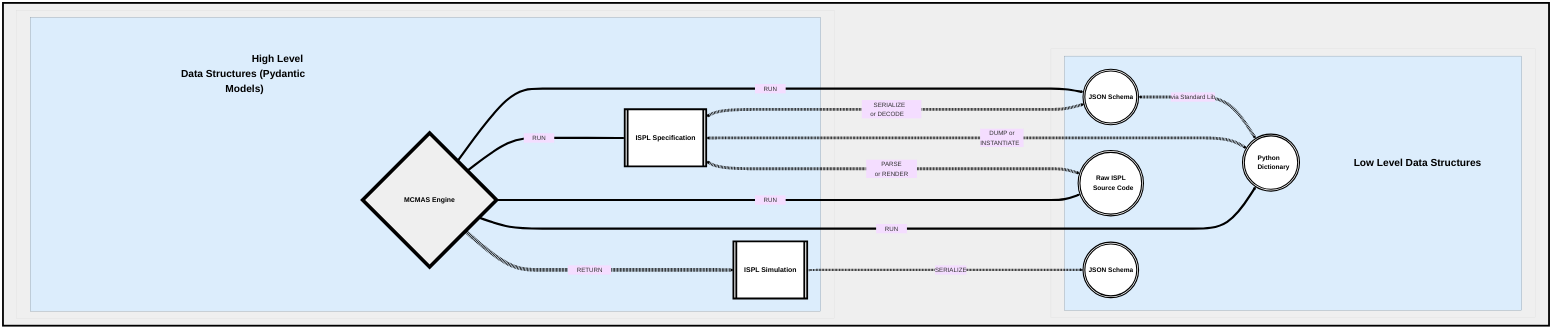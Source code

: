 %%{init: {
    'theme': 'base',
    'themeVariables': {
      'fontSize':'17px',
      'useMaxWidth': true
    }
}}%%
flowchart TD
    %% ░░░░░░░░░░░░░░░░░░░░░░░░░░░░░░░░░
    subgraph TopWrapper [" "]
      HLTitle["⠀⠀⠀⠀⠀⠀⠀⠀⠀High Level Data Structures (Pydantic Models)"]---Engine
      invisible3["⠀⠀⠀⠀⠀⠀⠀⠀⠀⠀⠀⠀⠀⠀"]
      subgraph HLWrapper [" "]
        subgraph HLSubgraph [" "]
          HLTitle-..-HLTitle
          linkStyle 0 stroke:transparent
          linkStyle 1 stroke:transparent
              Engine{<br/><br/>⠀⠀MCMAS Engine⠀⠀<br/><br/><br/>}
          invisible3---- Engine
          linkStyle 2 stroke:transparent
          ISpec[["<br/>⠀ISPL Specification⠀<br/><br/>"]]
          ISim[["<br/>⠀ISPL Simulation⠀<br/><br/>"]]
        end
      end
    %% ░░░░░░░░░░░░░░░░░░░░░░░░░░░░░░░░░
      
    %% ░░░░░░░░░░░░░░░░░░░░░░░░░░░░░░░░░
    %% subgraph Middle ["middle"]
    %%   middle---middle
    %%   middle-------------HLWrapper
    %%   middle---LLWrapper
    %%   %% middle---Engine
    %%   %% middle---ISpec
    %%   %% middle---ISim
    %%   %% middle---JSON
    %% end    
    %% class Middle MiddleType
    %% classDef MiddleType fill:transparent
    %% ░░░░░░░░░░░░░░░░░░░░░░░░░░░░░░░░░
    
    
    %% ░░░░░░░░░░░░░░░░░░░░░░░░░░░░░░░░░
    subgraph LLWrapper [" "]
      %% LLSubgraph----Middle
      %% subgraph LLSubgraphTitle [" "]
      %%   %% aaa----------bbbb
      %%   %% class aaa,bbb invisible
      %% end
      %% subgraph bonk ["bonk"]
      %% end
      subgraph LLSubgraph [" "]
        Dict---LLTitle["Low Level Data Structures"]
        linkStyle 3 stroke:transparent
        JSON((("JSON Schema<br/>")))
        Code((("⠀Raw ISPL⠀<br>⠀⠀Source Code⠀")))
        Dict((("⠀Python⠀⠀<br/>⠀⠀Dictionary⠀")))
        ISim-...-> |"SERIALIZE<br/>"| JSON2((("JSON Schema<br/>")))
        linkStyle 4 stroke-width:6px,stroke:black
      end
      Engine -...-> |⠀⠀RETURN⠀⠀ | ISim
      linkStyle 5 stroke-width:10px,stroke:black
      Engine ===> |"⠀⠀RUN⠀⠀"| Dict
      Engine ==> |"⠀⠀RUN⠀⠀"| Code
      Engine ===> |"⠀⠀RUN⠀⠀"| ISpec
      Engine ==> |"⠀⠀RUN⠀⠀"| JSON
      ISpec <-..-> |"⠀⠀PARSE⠀⠀<br/>⠀⠀or RENDER⠀⠀"| Code
      JSON <-..-> |"via Standard Lib"| Dict
      linkStyle 6,7,8,9 stroke-width:6px,stroke:black
      ISpec <-......-> |"⠀DUMP or⠀<br/>INSTANTIATE⠀"| Dict
      ISpec <-...-> |"⠀⠀SERIALIZE⠀⠀⠀<br/>⠀⠀or DECODE⠀⠀⠀⠀"| JSON
      linkStyle 10,11,12,13 stroke-width:8px,fill:none,stroke:black
      
    end 
    %% ░░░░░░░░░░░░░░░░░░░░░░░░░░░░░░░░░
  end
%% ░░░░░░░░░░░░░░░░░░░░░░░░░░░░░░░░░

classDef PageOutline stroke-width:5px,stroke:black,padding:15px,fill:#efefef

classDef TopTitleStyle fill:none,stroke:none,color:#2c3e50,font-size:14px,font-weight:bold

classDef Wrapper fill:#efefef,stroke-width:1px,stroke:black,width:%

classDef Border fill:#efefef,stroke:#ddd,stroke-width:4x,padding:15px

classDef Blue fill:#dcedfc,stroke:#8795a0

classDef SubgraphTitle width:500px,fill:transparent,stroke-width:0px,stroke:none,color:black,font-size:28px,font-weight:bold,padding:400px

%% ░░░░░░░░░░░░░░░░░░░░░░░░░░░░░░░░░

class TopWrapper PageOutline
class LLWrapper,HLWrapper Wrapper
class LLSubgraph,HLSubgraph Blue
class HLWrapper,LLWrapper,TitleWrapper Border
class HLSubgraph,LLSubgraph, Blue
class HLTitle,LLTitle,LLSubgraphTitle,HLSubgraphTitle SubgraphTitle
class JSON,JSON2,Dict,Code DataType
class ISim,ISpec PydanticType
class Engine EngineType
class invisible1,invisible2,invisible3 invisible

%% ░░░░░░░░░░░░░░░░░░░░░░░░░░░░░░░░░
classDef DataType fill:white,color:black,font-weight:bolder,font-size:18px,stroke:black,stroke-width:3px,padding:10px

classDef PydanticType fill:white,stroke:black,stroke-width:5px,font-size:19px,color:black,font-weight:bolder,padding:20px

classDef EngineType fill:#efefef,stroke:black,stroke-width:10px,font-weight:bolder,font-size:19px,color:black

classDef invisible fill:transparent,stroke:transparent

%% classDef invisibleLine stroke:transparent

%% ░░░░░░░░░░░░░░░░░░░░░░░░░░░░░░░░░

%%rgb(166, 179, 188)
%% #b9c1c8
%% #c1c8ce
%% #c9cfd4
%% #d0d6da
%% #d8dde0
%% #e0e3e6
%% #e7eaec
%% #eff1f2
%% #f7f8f8
%% #ffffff
%% 
%% #8795a0
%% #96a2ab
%% #a4aeb7
%% #b2bbc2
%% #c0c8cd
%% #ced4d9
%% #dde1e4